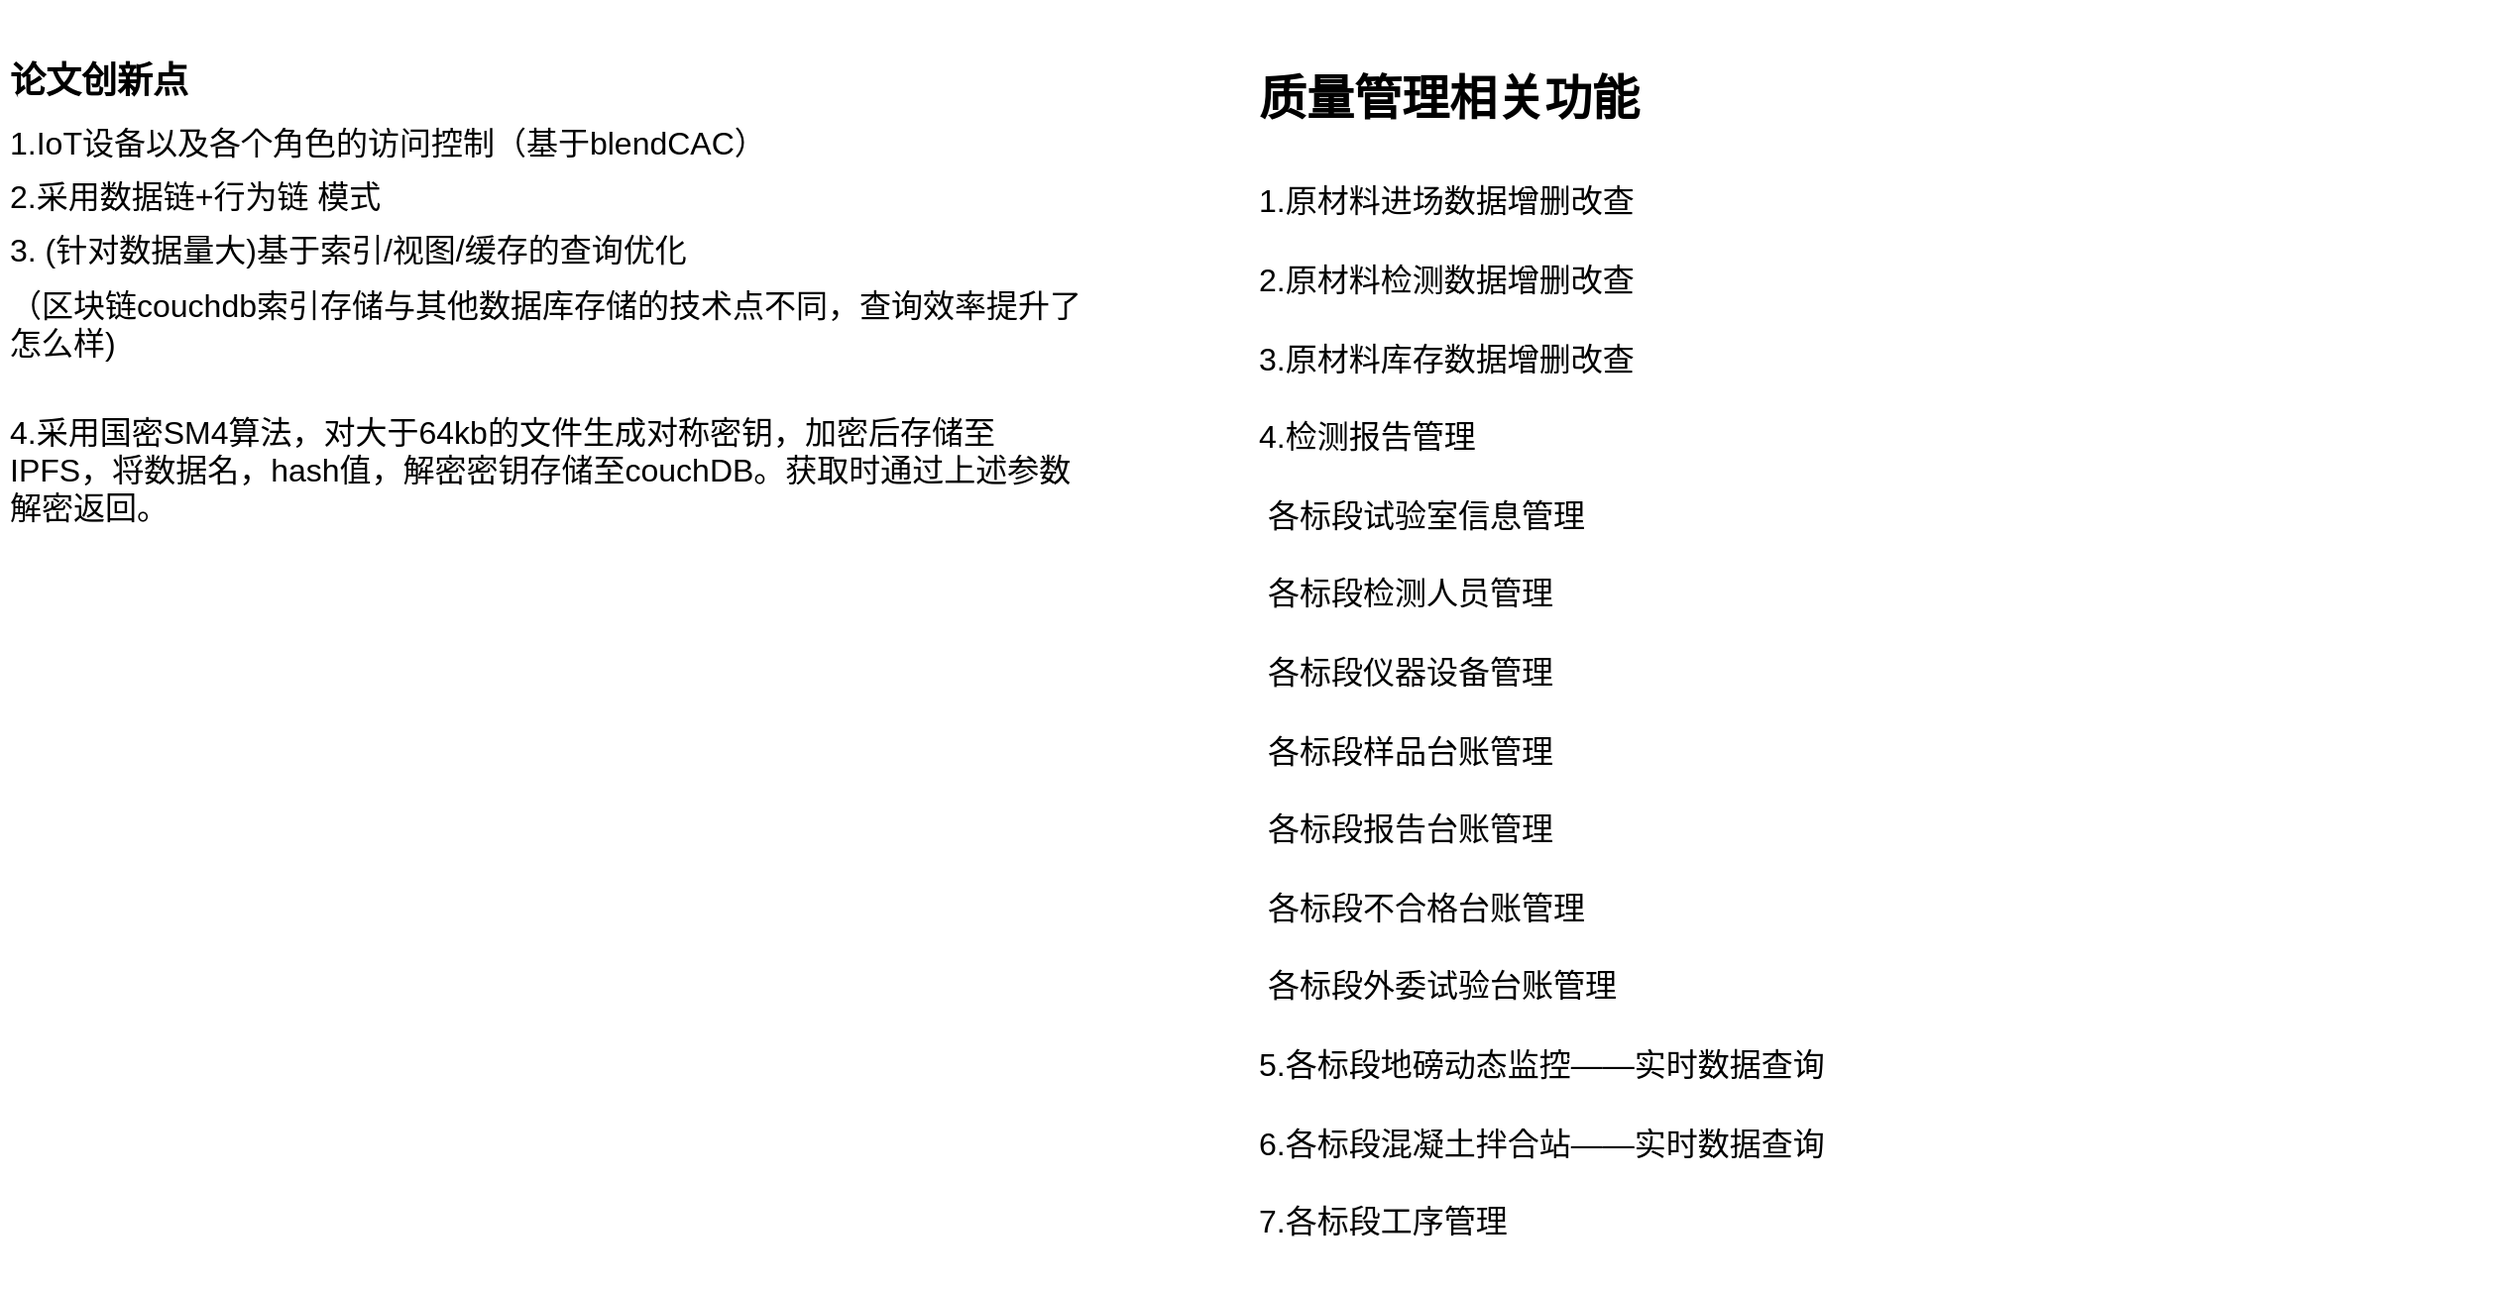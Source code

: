 <mxfile version="15.8.2" type="github">
  <diagram id="QmFLCAPsfilFU5ywDQWz" name="第 1 页">
    <mxGraphModel dx="1038" dy="547" grid="1" gridSize="10" guides="1" tooltips="1" connect="1" arrows="1" fold="1" page="1" pageScale="1" pageWidth="827" pageHeight="1169" math="0" shadow="0">
      <root>
        <mxCell id="0" />
        <mxCell id="1" parent="0" />
        <mxCell id="ds6BCZwHAGG2QGQAVBN1-8" value="&lt;h1&gt;&lt;font style=&quot;font-size: 18px&quot;&gt;论文创新点&lt;/font&gt;&lt;/h1&gt;&lt;p&gt;&lt;font size=&quot;3&quot;&gt;1.IoT设备以及各个角色的访问控制（基于blendCAC）&lt;/font&gt;&lt;/p&gt;&lt;p&gt;&lt;font size=&quot;3&quot;&gt;2.采用数据链+行为链 模式&lt;/font&gt;&lt;/p&gt;&lt;p&gt;&lt;font size=&quot;3&quot;&gt;3. (针对数据量大)基于索引/视图/缓存的查询优化&amp;nbsp;&lt;/font&gt;&lt;/p&gt;&lt;p&gt;&lt;font size=&quot;3&quot;&gt;（区块链couchdb索引存储与其他数据库存储的技术点不同，查询效率提升了怎么样)&lt;/font&gt;&lt;/p&gt;&lt;p&gt;&lt;br&gt;&lt;/p&gt;&lt;p&gt;&lt;font size=&quot;3&quot;&gt;4.采用国密SM4算法，对大于64kb的文件生成对称密钥，加密后存储至IPFS，将数据名，hash值，解密密钥存储至couchDB。获取时通过上述参数解密返回。&lt;/font&gt;&lt;/p&gt;&lt;div&gt;&lt;br&gt;&lt;/div&gt;" style="text;html=1;strokeColor=none;fillColor=none;spacing=5;spacingTop=-20;whiteSpace=wrap;overflow=hidden;rounded=0;fontSize=8;" vertex="1" parent="1">
          <mxGeometry x="160" y="120" width="550" height="340" as="geometry" />
        </mxCell>
        <mxCell id="ds6BCZwHAGG2QGQAVBN1-9" value="&lt;h1&gt;&lt;font style=&quot;font-size: 24px&quot;&gt;质量管理相关功能&lt;/font&gt;&lt;/h1&gt;&lt;p&gt;&lt;font size=&quot;3&quot;&gt;1.原材料进场数据增删改查&lt;/font&gt;&lt;/p&gt;&lt;p&gt;&lt;font size=&quot;3&quot;&gt;2.原材料检测数据增删改查&lt;/font&gt;&lt;/p&gt;&lt;p&gt;&lt;font size=&quot;3&quot;&gt;3.原材料库存数据增删改查&lt;/font&gt;&lt;/p&gt;&lt;p&gt;&lt;font size=&quot;3&quot;&gt;4.检测报告管理&lt;/font&gt;&lt;/p&gt;&lt;p&gt;&lt;font size=&quot;3&quot;&gt;&lt;span style=&quot;white-space: pre&quot;&gt;	&lt;/span&gt;各标段试验室信息管理&lt;br&gt;&lt;/font&gt;&lt;/p&gt;&lt;p&gt;&lt;font size=&quot;3&quot;&gt;&lt;span style=&quot;white-space: pre&quot;&gt;	&lt;/span&gt;各标段检测人员管理&lt;br&gt;&lt;/font&gt;&lt;/p&gt;&lt;p&gt;&lt;font size=&quot;3&quot;&gt;&lt;span style=&quot;white-space: pre&quot;&gt;	&lt;/span&gt;各标段仪器设备管理&lt;br&gt;&lt;/font&gt;&lt;/p&gt;&lt;p&gt;&lt;font size=&quot;3&quot;&gt;&lt;span style=&quot;white-space: pre&quot;&gt;	&lt;/span&gt;各标段样品台账管理&lt;br&gt;&lt;/font&gt;&lt;/p&gt;&lt;p&gt;&lt;font size=&quot;3&quot;&gt;&lt;span style=&quot;white-space: pre&quot;&gt;	&lt;/span&gt;各标段报告台账管理&lt;br&gt;&lt;/font&gt;&lt;/p&gt;&lt;p&gt;&lt;font size=&quot;3&quot;&gt;&lt;span style=&quot;white-space: pre&quot;&gt;	&lt;/span&gt;各标段不合格台账管理&lt;br&gt;&lt;/font&gt;&lt;/p&gt;&lt;p&gt;&lt;font size=&quot;3&quot;&gt;&lt;span style=&quot;white-space: pre&quot;&gt;	&lt;/span&gt;各标段外委试验台账管理&lt;br&gt;&lt;/font&gt;&lt;/p&gt;&lt;p&gt;&lt;font size=&quot;3&quot;&gt;5.各标段地磅动态监控——实时数据查询&lt;/font&gt;&lt;/p&gt;&lt;p&gt;&lt;font size=&quot;3&quot;&gt;6.各标段混凝土拌合站——实时数据查询&lt;/font&gt;&lt;/p&gt;&lt;p&gt;&lt;font size=&quot;3&quot;&gt;7.各标段工序管理&lt;/font&gt;&lt;/p&gt;&lt;p&gt;&lt;font size=&quot;3&quot;&gt;&lt;br&gt;&lt;/font&gt;&lt;/p&gt;&lt;p&gt;&lt;font size=&quot;3&quot;&gt;&lt;span style=&quot;white-space: pre&quot;&gt;	&lt;/span&gt;&lt;br&gt;&lt;/font&gt;&lt;/p&gt;&lt;p&gt;&lt;font size=&quot;3&quot;&gt;&lt;span style=&quot;white-space: pre&quot;&gt;	&lt;/span&gt;&lt;br&gt;&lt;/font&gt;&lt;/p&gt;" style="text;html=1;strokeColor=none;fillColor=none;spacing=5;spacingTop=-20;whiteSpace=wrap;overflow=hidden;rounded=0;fontSize=18;" vertex="1" parent="1">
          <mxGeometry x="790" y="100" width="630" height="640" as="geometry" />
        </mxCell>
      </root>
    </mxGraphModel>
  </diagram>
</mxfile>
